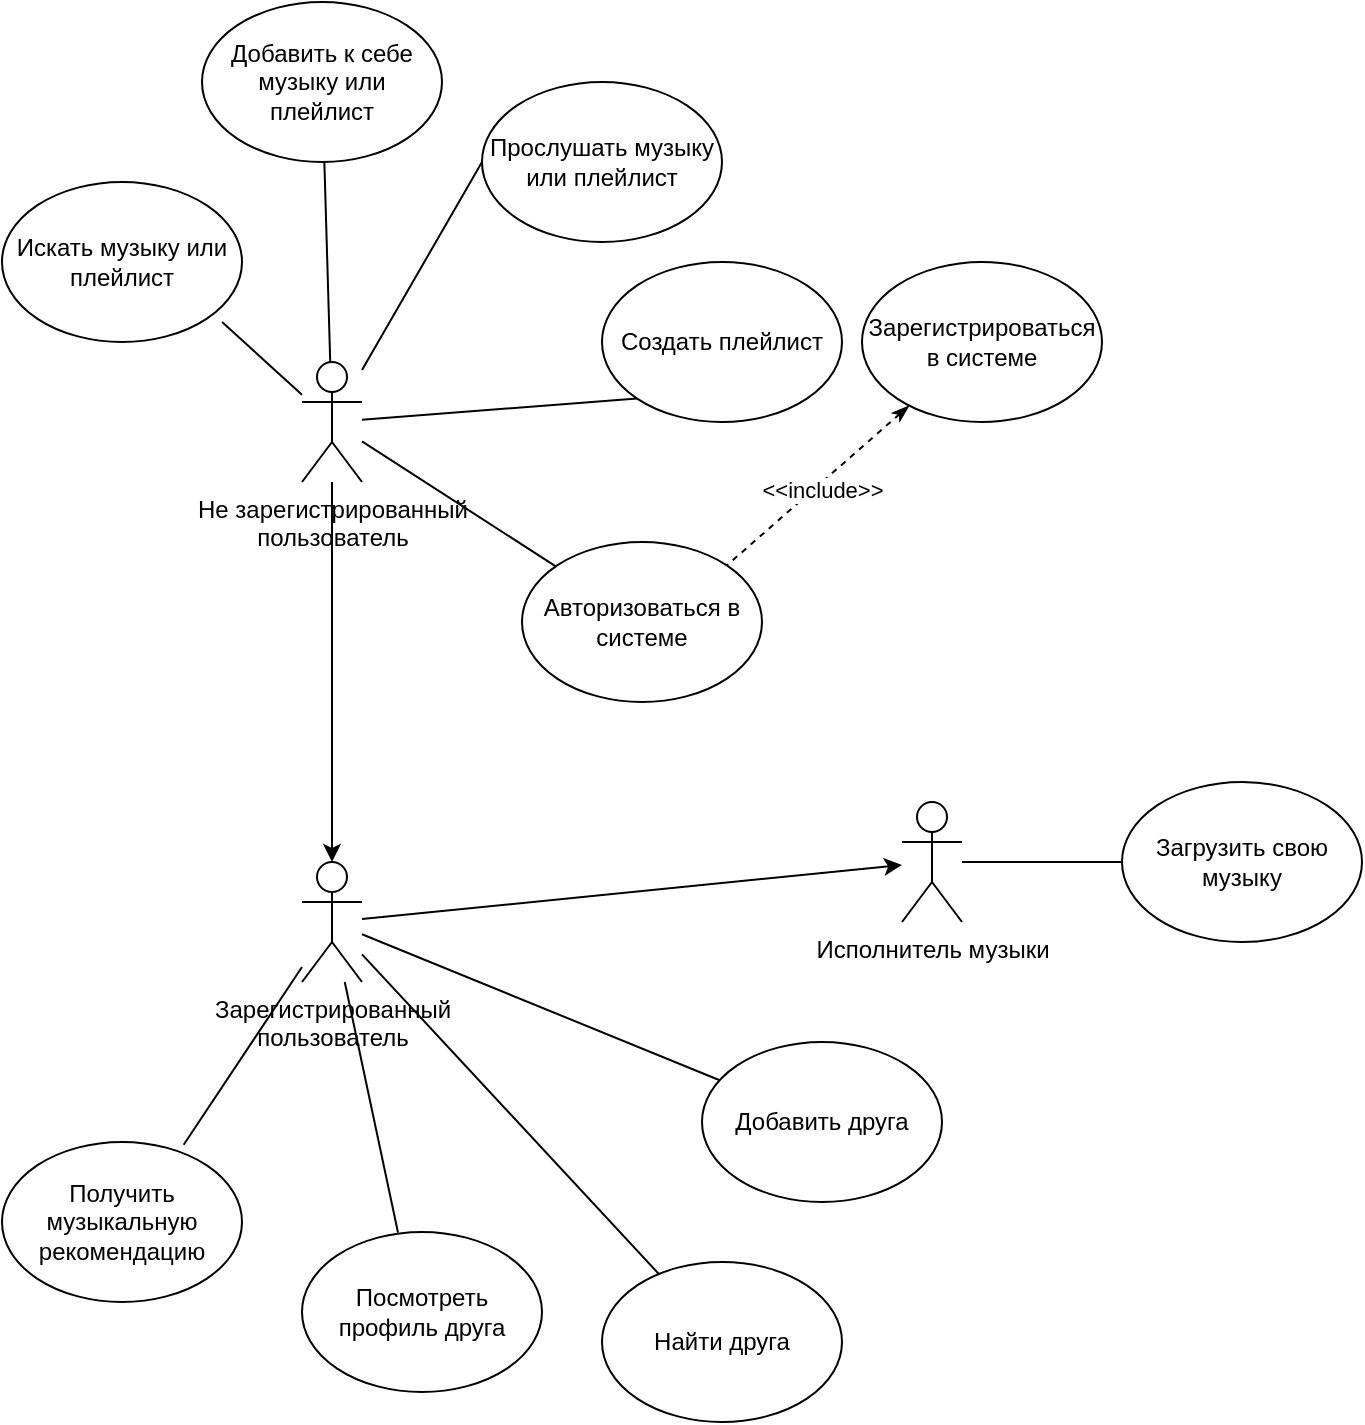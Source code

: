 <mxfile version="20.8.16" type="device"><diagram name="Страница 1" id="vNnjU6kuw7fjowfhS8JL"><mxGraphModel dx="780" dy="542" grid="1" gridSize="10" guides="1" tooltips="1" connect="1" arrows="1" fold="1" page="1" pageScale="1" pageWidth="827" pageHeight="1169" math="0" shadow="0"><root><mxCell id="0"/><mxCell id="1" parent="0"/><mxCell id="QmtAuJYr0Ogj_4uCZNxe-1" style="edgeStyle=orthogonalEdgeStyle;rounded=0;orthogonalLoop=1;jettySize=auto;html=1;" parent="1" source="QmtAuJYr0Ogj_4uCZNxe-7" target="QmtAuJYr0Ogj_4uCZNxe-13" edge="1"><mxGeometry relative="1" as="geometry"><Array as="points"/></mxGeometry></mxCell><mxCell id="QmtAuJYr0Ogj_4uCZNxe-2" style="rounded=0;orthogonalLoop=1;jettySize=auto;html=1;entryX=0.917;entryY=0.875;entryDx=0;entryDy=0;entryPerimeter=0;endArrow=none;endFill=0;" parent="1" source="QmtAuJYr0Ogj_4uCZNxe-7" target="QmtAuJYr0Ogj_4uCZNxe-14" edge="1"><mxGeometry relative="1" as="geometry"/></mxCell><mxCell id="QmtAuJYr0Ogj_4uCZNxe-3" style="edgeStyle=none;rounded=0;orthogonalLoop=1;jettySize=auto;html=1;endArrow=none;endFill=0;" parent="1" source="QmtAuJYr0Ogj_4uCZNxe-7" target="QmtAuJYr0Ogj_4uCZNxe-15" edge="1"><mxGeometry relative="1" as="geometry"/></mxCell><mxCell id="QmtAuJYr0Ogj_4uCZNxe-4" style="edgeStyle=none;rounded=0;orthogonalLoop=1;jettySize=auto;html=1;entryX=0;entryY=1;entryDx=0;entryDy=0;endArrow=none;endFill=0;" parent="1" source="QmtAuJYr0Ogj_4uCZNxe-7" target="QmtAuJYr0Ogj_4uCZNxe-16" edge="1"><mxGeometry relative="1" as="geometry"/></mxCell><mxCell id="QmtAuJYr0Ogj_4uCZNxe-5" style="edgeStyle=none;rounded=0;orthogonalLoop=1;jettySize=auto;html=1;entryX=0;entryY=0.5;entryDx=0;entryDy=0;endArrow=none;endFill=0;" parent="1" source="QmtAuJYr0Ogj_4uCZNxe-7" target="QmtAuJYr0Ogj_4uCZNxe-17" edge="1"><mxGeometry relative="1" as="geometry"/></mxCell><mxCell id="QmtAuJYr0Ogj_4uCZNxe-6" style="edgeStyle=none;rounded=0;orthogonalLoop=1;jettySize=auto;html=1;endArrow=none;endFill=0;" parent="1" source="QmtAuJYr0Ogj_4uCZNxe-7" target="QmtAuJYr0Ogj_4uCZNxe-19" edge="1"><mxGeometry relative="1" as="geometry"/></mxCell><mxCell id="QmtAuJYr0Ogj_4uCZNxe-7" value="Не зарегистрированный&lt;br&gt;пользователь" style="shape=umlActor;verticalLabelPosition=bottom;verticalAlign=top;html=1;outlineConnect=0;" parent="1" vertex="1"><mxGeometry x="224" y="370" width="30" height="60" as="geometry"/></mxCell><mxCell id="QmtAuJYr0Ogj_4uCZNxe-8" style="edgeStyle=none;rounded=0;orthogonalLoop=1;jettySize=auto;html=1;endArrow=none;endFill=0;" parent="1" source="QmtAuJYr0Ogj_4uCZNxe-13" target="QmtAuJYr0Ogj_4uCZNxe-20" edge="1"><mxGeometry relative="1" as="geometry"/></mxCell><mxCell id="QmtAuJYr0Ogj_4uCZNxe-9" style="edgeStyle=none;rounded=0;orthogonalLoop=1;jettySize=auto;html=1;entryX=0.4;entryY=0.003;entryDx=0;entryDy=0;entryPerimeter=0;endArrow=none;endFill=0;" parent="1" source="QmtAuJYr0Ogj_4uCZNxe-13" target="QmtAuJYr0Ogj_4uCZNxe-24" edge="1"><mxGeometry relative="1" as="geometry"/></mxCell><mxCell id="QmtAuJYr0Ogj_4uCZNxe-10" style="edgeStyle=none;rounded=0;orthogonalLoop=1;jettySize=auto;html=1;entryX=0.757;entryY=0.017;entryDx=0;entryDy=0;entryPerimeter=0;endArrow=none;endFill=0;" parent="1" source="QmtAuJYr0Ogj_4uCZNxe-13" target="QmtAuJYr0Ogj_4uCZNxe-25" edge="1"><mxGeometry relative="1" as="geometry"/></mxCell><mxCell id="QmtAuJYr0Ogj_4uCZNxe-11" style="rounded=0;orthogonalLoop=1;jettySize=auto;html=1;" parent="1" source="QmtAuJYr0Ogj_4uCZNxe-13" target="QmtAuJYr0Ogj_4uCZNxe-27" edge="1"><mxGeometry relative="1" as="geometry"/></mxCell><mxCell id="QmtAuJYr0Ogj_4uCZNxe-12" style="rounded=0;orthogonalLoop=1;jettySize=auto;html=1;endArrow=none;endFill=0;" parent="1" source="QmtAuJYr0Ogj_4uCZNxe-13" target="QmtAuJYr0Ogj_4uCZNxe-28" edge="1"><mxGeometry relative="1" as="geometry"/></mxCell><mxCell id="QmtAuJYr0Ogj_4uCZNxe-13" value="Зарегистрированный&lt;br&gt;пользователь" style="shape=umlActor;verticalLabelPosition=bottom;verticalAlign=top;html=1;outlineConnect=0;" parent="1" vertex="1"><mxGeometry x="224" y="620" width="30" height="60" as="geometry"/></mxCell><mxCell id="QmtAuJYr0Ogj_4uCZNxe-14" value="Искать музыку или плейлист" style="ellipse;whiteSpace=wrap;html=1;" parent="1" vertex="1"><mxGeometry x="74" y="280" width="120" height="80" as="geometry"/></mxCell><mxCell id="QmtAuJYr0Ogj_4uCZNxe-15" value="Добавить к себе музыку или плейлист" style="ellipse;whiteSpace=wrap;html=1;" parent="1" vertex="1"><mxGeometry x="174" y="190" width="120" height="80" as="geometry"/></mxCell><mxCell id="QmtAuJYr0Ogj_4uCZNxe-16" value="Создать плейлист" style="ellipse;whiteSpace=wrap;html=1;" parent="1" vertex="1"><mxGeometry x="374" y="320" width="120" height="80" as="geometry"/></mxCell><mxCell id="QmtAuJYr0Ogj_4uCZNxe-17" value="Прослушать музыку или плейлист" style="ellipse;whiteSpace=wrap;html=1;" parent="1" vertex="1"><mxGeometry x="314" y="230" width="120" height="80" as="geometry"/></mxCell><mxCell id="QmtAuJYr0Ogj_4uCZNxe-18" value="Загрузить свою музыку" style="ellipse;whiteSpace=wrap;html=1;" parent="1" vertex="1"><mxGeometry x="634" y="580" width="120" height="80" as="geometry"/></mxCell><mxCell id="QmtAuJYr0Ogj_4uCZNxe-19" value="Авторизоваться в системе" style="ellipse;whiteSpace=wrap;html=1;" parent="1" vertex="1"><mxGeometry x="334" y="460" width="120" height="80" as="geometry"/></mxCell><mxCell id="QmtAuJYr0Ogj_4uCZNxe-20" value="Добавить друга" style="ellipse;whiteSpace=wrap;html=1;" parent="1" vertex="1"><mxGeometry x="424" y="710" width="120" height="80" as="geometry"/></mxCell><mxCell id="QmtAuJYr0Ogj_4uCZNxe-21" style="edgeStyle=none;rounded=0;orthogonalLoop=1;jettySize=auto;html=1;endArrow=none;endFill=0;startArrow=classicThin;startFill=1;dashed=1;entryX=1;entryY=0;entryDx=0;entryDy=0;" parent="1" source="QmtAuJYr0Ogj_4uCZNxe-23" target="QmtAuJYr0Ogj_4uCZNxe-19" edge="1"><mxGeometry relative="1" as="geometry"><mxPoint x="502.445" y="338.671" as="sourcePoint"/><mxPoint x="393.997" y="459.997" as="targetPoint"/><Array as="points"/></mxGeometry></mxCell><mxCell id="QmtAuJYr0Ogj_4uCZNxe-22" value="&amp;lt;&amp;lt;include&amp;gt;&amp;gt;" style="edgeLabel;html=1;align=center;verticalAlign=middle;resizable=0;points=[];" parent="QmtAuJYr0Ogj_4uCZNxe-21" connectable="0" vertex="1"><mxGeometry x="0.043" relative="1" as="geometry"><mxPoint x="4" as="offset"/></mxGeometry></mxCell><mxCell id="QmtAuJYr0Ogj_4uCZNxe-23" value="Зарегистрироваться в системе" style="ellipse;whiteSpace=wrap;html=1;" parent="1" vertex="1"><mxGeometry x="504" y="320" width="120" height="80" as="geometry"/></mxCell><mxCell id="QmtAuJYr0Ogj_4uCZNxe-24" value="Посмотреть профиль друга" style="ellipse;whiteSpace=wrap;html=1;" parent="1" vertex="1"><mxGeometry x="224" y="805" width="120" height="80" as="geometry"/></mxCell><mxCell id="QmtAuJYr0Ogj_4uCZNxe-25" value="Получить музыкальную рекомендацию" style="ellipse;whiteSpace=wrap;html=1;" parent="1" vertex="1"><mxGeometry x="74" y="760" width="120" height="80" as="geometry"/></mxCell><mxCell id="QmtAuJYr0Ogj_4uCZNxe-26" style="rounded=0;orthogonalLoop=1;jettySize=auto;html=1;endArrow=none;endFill=0;" parent="1" source="QmtAuJYr0Ogj_4uCZNxe-27" target="QmtAuJYr0Ogj_4uCZNxe-18" edge="1"><mxGeometry relative="1" as="geometry"/></mxCell><mxCell id="QmtAuJYr0Ogj_4uCZNxe-27" value="Исполнитель музыки" style="shape=umlActor;verticalLabelPosition=bottom;verticalAlign=top;html=1;outlineConnect=0;" parent="1" vertex="1"><mxGeometry x="524" y="590" width="30" height="60" as="geometry"/></mxCell><mxCell id="QmtAuJYr0Ogj_4uCZNxe-28" value="Найти друга" style="ellipse;whiteSpace=wrap;html=1;" parent="1" vertex="1"><mxGeometry x="374" y="820" width="120" height="80" as="geometry"/></mxCell></root></mxGraphModel></diagram></mxfile>